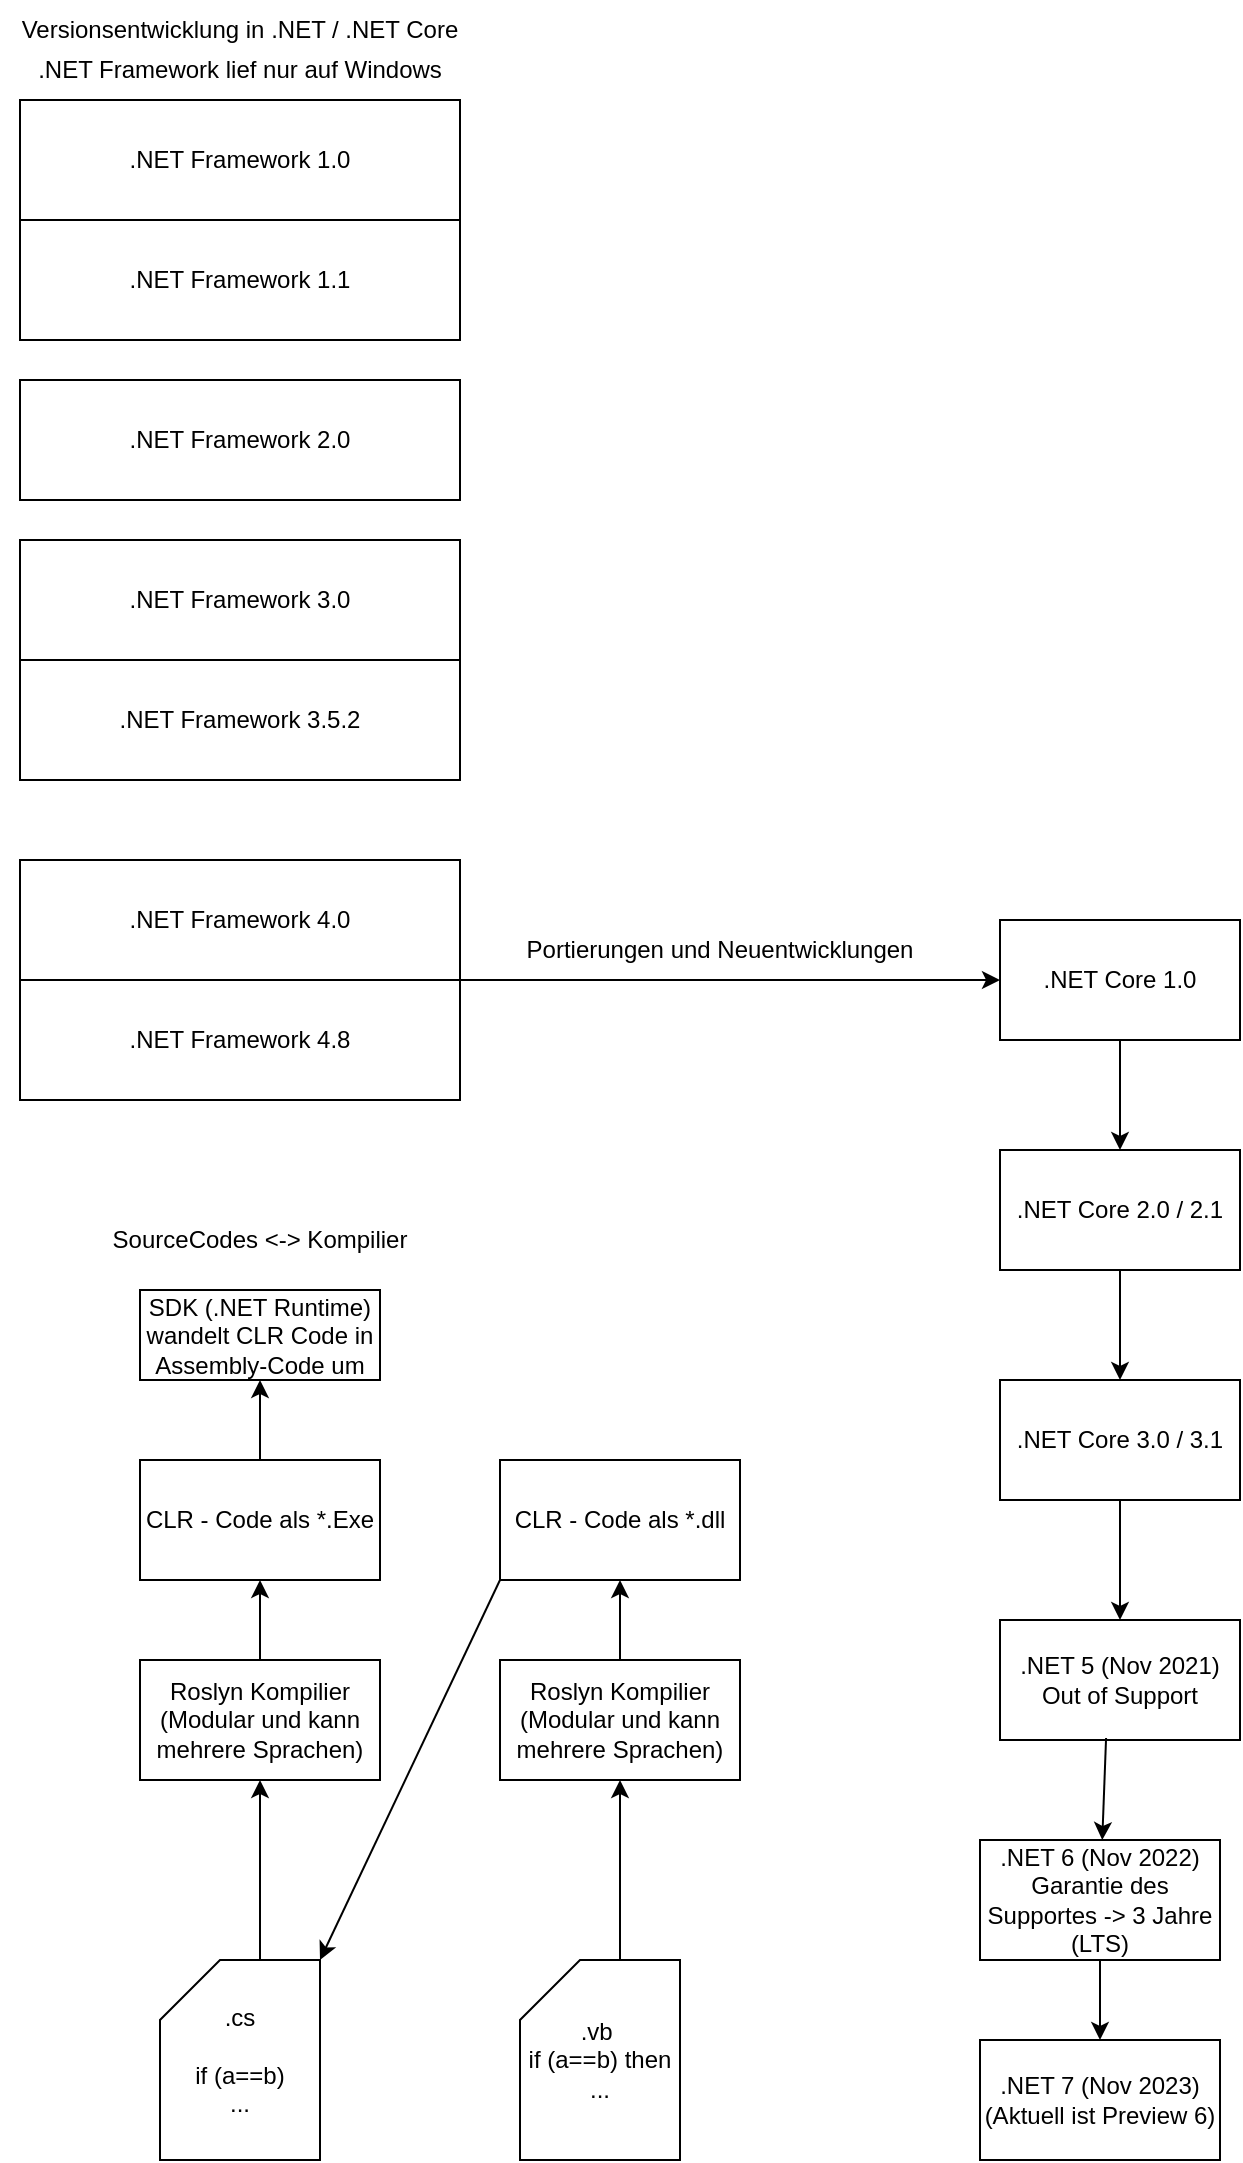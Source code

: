 <mxfile version="20.2.2" type="device"><diagram id="RwStZZrxuQNTJcZ5CIJO" name="Seite-1"><mxGraphModel dx="1422" dy="786" grid="1" gridSize="10" guides="1" tooltips="1" connect="1" arrows="1" fold="1" page="1" pageScale="1" pageWidth="827" pageHeight="1169" math="0" shadow="0"><root><mxCell id="0"/><mxCell id="1" parent="0"/><mxCell id="xV4bAandgSc_PfBhV2tK-2" value="Versionsentwicklung in .NET / .NET Core" style="text;html=1;strokeColor=none;fillColor=none;align=center;verticalAlign=middle;whiteSpace=wrap;rounded=0;" vertex="1" parent="1"><mxGeometry x="10" y="10" width="240" height="30" as="geometry"/></mxCell><mxCell id="xV4bAandgSc_PfBhV2tK-3" value=".NET Framework 1.0" style="rounded=0;whiteSpace=wrap;html=1;" vertex="1" parent="1"><mxGeometry x="20" y="60" width="220" height="60" as="geometry"/></mxCell><mxCell id="xV4bAandgSc_PfBhV2tK-4" value=".NET Framework 1.1" style="rounded=0;whiteSpace=wrap;html=1;" vertex="1" parent="1"><mxGeometry x="20" y="120" width="220" height="60" as="geometry"/></mxCell><mxCell id="xV4bAandgSc_PfBhV2tK-5" value=".NET Framework 2.0" style="rounded=0;whiteSpace=wrap;html=1;" vertex="1" parent="1"><mxGeometry x="20" y="200" width="220" height="60" as="geometry"/></mxCell><mxCell id="xV4bAandgSc_PfBhV2tK-6" value=".NET Framework 3.0" style="rounded=0;whiteSpace=wrap;html=1;" vertex="1" parent="1"><mxGeometry x="20" y="280" width="220" height="60" as="geometry"/></mxCell><mxCell id="xV4bAandgSc_PfBhV2tK-7" value=".NET Framework 3.5.2" style="rounded=0;whiteSpace=wrap;html=1;" vertex="1" parent="1"><mxGeometry x="20" y="340" width="220" height="60" as="geometry"/></mxCell><mxCell id="xV4bAandgSc_PfBhV2tK-8" value=".NET Framework 4.0" style="rounded=0;whiteSpace=wrap;html=1;" vertex="1" parent="1"><mxGeometry x="20" y="440" width="220" height="60" as="geometry"/></mxCell><mxCell id="xV4bAandgSc_PfBhV2tK-9" value=".NET Framework 4.8" style="rounded=0;whiteSpace=wrap;html=1;" vertex="1" parent="1"><mxGeometry x="20" y="500" width="220" height="60" as="geometry"/></mxCell><mxCell id="xV4bAandgSc_PfBhV2tK-10" value=".NET Framework lief nur auf Windows" style="text;html=1;strokeColor=none;fillColor=none;align=center;verticalAlign=middle;whiteSpace=wrap;rounded=0;" vertex="1" parent="1"><mxGeometry x="20" y="30" width="220" height="30" as="geometry"/></mxCell><mxCell id="xV4bAandgSc_PfBhV2tK-11" value=".NET Core 1.0" style="rounded=0;whiteSpace=wrap;html=1;" vertex="1" parent="1"><mxGeometry x="510" y="470" width="120" height="60" as="geometry"/></mxCell><mxCell id="xV4bAandgSc_PfBhV2tK-12" value="" style="endArrow=classic;html=1;rounded=0;exitX=1;exitY=0;exitDx=0;exitDy=0;" edge="1" parent="1" source="xV4bAandgSc_PfBhV2tK-9"><mxGeometry width="50" height="50" relative="1" as="geometry"><mxPoint x="390" y="400" as="sourcePoint"/><mxPoint x="510" y="500" as="targetPoint"/></mxGeometry></mxCell><mxCell id="xV4bAandgSc_PfBhV2tK-13" value="Portierungen und Neuentwicklungen" style="text;html=1;strokeColor=none;fillColor=none;align=center;verticalAlign=middle;whiteSpace=wrap;rounded=0;" vertex="1" parent="1"><mxGeometry x="270" y="470" width="200" height="30" as="geometry"/></mxCell><mxCell id="xV4bAandgSc_PfBhV2tK-14" value=".NET Core 2.0 / 2.1" style="rounded=0;whiteSpace=wrap;html=1;" vertex="1" parent="1"><mxGeometry x="510" y="585" width="120" height="60" as="geometry"/></mxCell><mxCell id="xV4bAandgSc_PfBhV2tK-15" value=".NET Core 3.0 / 3.1" style="rounded=0;whiteSpace=wrap;html=1;" vertex="1" parent="1"><mxGeometry x="510" y="700" width="120" height="60" as="geometry"/></mxCell><mxCell id="xV4bAandgSc_PfBhV2tK-16" value=".NET 5 (Nov 2021)&lt;br&gt;Out of Support" style="rounded=0;whiteSpace=wrap;html=1;" vertex="1" parent="1"><mxGeometry x="510" y="820" width="120" height="60" as="geometry"/></mxCell><mxCell id="xV4bAandgSc_PfBhV2tK-17" value=".NET 6 (Nov 2022) Garantie des Supportes -&amp;gt; 3 Jahre (LTS)" style="rounded=0;whiteSpace=wrap;html=1;" vertex="1" parent="1"><mxGeometry x="500" y="930" width="120" height="60" as="geometry"/></mxCell><mxCell id="xV4bAandgSc_PfBhV2tK-18" value=".NET 7 (Nov 2023)&lt;br&gt;(Aktuell ist Preview 6)" style="rounded=0;whiteSpace=wrap;html=1;" vertex="1" parent="1"><mxGeometry x="500" y="1030" width="120" height="60" as="geometry"/></mxCell><mxCell id="xV4bAandgSc_PfBhV2tK-19" value="" style="endArrow=classic;html=1;rounded=0;exitX=0.5;exitY=1;exitDx=0;exitDy=0;entryX=0.5;entryY=0;entryDx=0;entryDy=0;" edge="1" parent="1" source="xV4bAandgSc_PfBhV2tK-11" target="xV4bAandgSc_PfBhV2tK-14"><mxGeometry width="50" height="50" relative="1" as="geometry"><mxPoint x="390" y="830" as="sourcePoint"/><mxPoint x="440" y="780" as="targetPoint"/></mxGeometry></mxCell><mxCell id="xV4bAandgSc_PfBhV2tK-20" value="" style="endArrow=classic;html=1;rounded=0;exitX=0.5;exitY=1;exitDx=0;exitDy=0;entryX=0.5;entryY=0;entryDx=0;entryDy=0;" edge="1" parent="1" source="xV4bAandgSc_PfBhV2tK-14" target="xV4bAandgSc_PfBhV2tK-15"><mxGeometry width="50" height="50" relative="1" as="geometry"><mxPoint x="390" y="830" as="sourcePoint"/><mxPoint x="440" y="780" as="targetPoint"/></mxGeometry></mxCell><mxCell id="xV4bAandgSc_PfBhV2tK-21" value="" style="endArrow=classic;html=1;rounded=0;exitX=0.5;exitY=1;exitDx=0;exitDy=0;entryX=0.5;entryY=0;entryDx=0;entryDy=0;" edge="1" parent="1" source="xV4bAandgSc_PfBhV2tK-15" target="xV4bAandgSc_PfBhV2tK-16"><mxGeometry width="50" height="50" relative="1" as="geometry"><mxPoint x="390" y="830" as="sourcePoint"/><mxPoint x="440" y="780" as="targetPoint"/></mxGeometry></mxCell><mxCell id="xV4bAandgSc_PfBhV2tK-22" value="" style="endArrow=classic;html=1;rounded=0;exitX=0.442;exitY=0.983;exitDx=0;exitDy=0;exitPerimeter=0;" edge="1" parent="1" source="xV4bAandgSc_PfBhV2tK-16" target="xV4bAandgSc_PfBhV2tK-17"><mxGeometry width="50" height="50" relative="1" as="geometry"><mxPoint x="390" y="830" as="sourcePoint"/><mxPoint x="440" y="780" as="targetPoint"/></mxGeometry></mxCell><mxCell id="xV4bAandgSc_PfBhV2tK-23" value="" style="endArrow=classic;html=1;rounded=0;exitX=0.5;exitY=1;exitDx=0;exitDy=0;entryX=0.5;entryY=0;entryDx=0;entryDy=0;" edge="1" parent="1" source="xV4bAandgSc_PfBhV2tK-17" target="xV4bAandgSc_PfBhV2tK-18"><mxGeometry width="50" height="50" relative="1" as="geometry"><mxPoint x="390" y="830" as="sourcePoint"/><mxPoint x="440" y="780" as="targetPoint"/></mxGeometry></mxCell><mxCell id="xV4bAandgSc_PfBhV2tK-24" value="SourceCodes &amp;lt;-&amp;gt; Kompilier" style="text;html=1;strokeColor=none;fillColor=none;align=center;verticalAlign=middle;whiteSpace=wrap;rounded=0;" vertex="1" parent="1"><mxGeometry x="25" y="615" width="230" height="30" as="geometry"/></mxCell><mxCell id="xV4bAandgSc_PfBhV2tK-25" value=".cs&lt;br&gt;&lt;br&gt;if (a==b)&lt;br&gt;...&lt;br&gt;" style="shape=card;whiteSpace=wrap;html=1;" vertex="1" parent="1"><mxGeometry x="90" y="990" width="80" height="100" as="geometry"/></mxCell><mxCell id="xV4bAandgSc_PfBhV2tK-26" value="" style="endArrow=classic;html=1;rounded=0;entryX=0.5;entryY=1;entryDx=0;entryDy=0;" edge="1" parent="1" target="xV4bAandgSc_PfBhV2tK-27"><mxGeometry width="50" height="50" relative="1" as="geometry"><mxPoint x="140" y="990" as="sourcePoint"/><mxPoint x="145" y="900" as="targetPoint"/></mxGeometry></mxCell><mxCell id="xV4bAandgSc_PfBhV2tK-27" value="Roslyn Kompilier&lt;br&gt;(Modular und kann mehrere Sprachen)" style="rounded=0;whiteSpace=wrap;html=1;" vertex="1" parent="1"><mxGeometry x="80" y="840" width="120" height="60" as="geometry"/></mxCell><mxCell id="xV4bAandgSc_PfBhV2tK-28" value="" style="endArrow=classic;html=1;rounded=0;exitX=0.5;exitY=0;exitDx=0;exitDy=0;" edge="1" parent="1" source="xV4bAandgSc_PfBhV2tK-27" target="xV4bAandgSc_PfBhV2tK-29"><mxGeometry width="50" height="50" relative="1" as="geometry"><mxPoint x="390" y="770" as="sourcePoint"/><mxPoint x="140" y="800" as="targetPoint"/></mxGeometry></mxCell><mxCell id="xV4bAandgSc_PfBhV2tK-29" value="CLR - Code als *.Exe" style="rounded=0;whiteSpace=wrap;html=1;" vertex="1" parent="1"><mxGeometry x="80" y="740" width="120" height="60" as="geometry"/></mxCell><mxCell id="xV4bAandgSc_PfBhV2tK-30" value="" style="endArrow=classic;html=1;rounded=0;exitX=0.5;exitY=0;exitDx=0;exitDy=0;" edge="1" parent="1" source="xV4bAandgSc_PfBhV2tK-29" target="xV4bAandgSc_PfBhV2tK-31"><mxGeometry width="50" height="50" relative="1" as="geometry"><mxPoint x="390" y="770" as="sourcePoint"/><mxPoint x="140" y="700" as="targetPoint"/></mxGeometry></mxCell><mxCell id="xV4bAandgSc_PfBhV2tK-31" value="SDK (.NET Runtime) wandelt CLR Code in Assembly-Code um" style="rounded=0;whiteSpace=wrap;html=1;" vertex="1" parent="1"><mxGeometry x="80" y="655" width="120" height="45" as="geometry"/></mxCell><mxCell id="xV4bAandgSc_PfBhV2tK-33" value=".vb&amp;nbsp;&lt;br&gt;if (a==b) then&lt;br&gt;..." style="shape=card;whiteSpace=wrap;html=1;" vertex="1" parent="1"><mxGeometry x="270" y="990" width="80" height="100" as="geometry"/></mxCell><mxCell id="xV4bAandgSc_PfBhV2tK-39" value="" style="endArrow=classic;html=1;rounded=0;entryX=0.5;entryY=1;entryDx=0;entryDy=0;" edge="1" parent="1" target="xV4bAandgSc_PfBhV2tK-40"><mxGeometry width="50" height="50" relative="1" as="geometry"><mxPoint x="320" y="990" as="sourcePoint"/><mxPoint x="325" y="900" as="targetPoint"/></mxGeometry></mxCell><mxCell id="xV4bAandgSc_PfBhV2tK-40" value="Roslyn Kompilier&lt;br&gt;(Modular und kann mehrere Sprachen)" style="rounded=0;whiteSpace=wrap;html=1;" vertex="1" parent="1"><mxGeometry x="260" y="840" width="120" height="60" as="geometry"/></mxCell><mxCell id="xV4bAandgSc_PfBhV2tK-41" value="" style="endArrow=classic;html=1;rounded=0;exitX=0.5;exitY=0;exitDx=0;exitDy=0;" edge="1" parent="1" source="xV4bAandgSc_PfBhV2tK-40" target="xV4bAandgSc_PfBhV2tK-42"><mxGeometry width="50" height="50" relative="1" as="geometry"><mxPoint x="570" y="770" as="sourcePoint"/><mxPoint x="320" y="800" as="targetPoint"/></mxGeometry></mxCell><mxCell id="xV4bAandgSc_PfBhV2tK-42" value="CLR - Code als *.dll" style="rounded=0;whiteSpace=wrap;html=1;" vertex="1" parent="1"><mxGeometry x="260" y="740" width="120" height="60" as="geometry"/></mxCell><mxCell id="xV4bAandgSc_PfBhV2tK-43" value="" style="endArrow=classic;html=1;rounded=0;entryX=1;entryY=0;entryDx=0;entryDy=0;entryPerimeter=0;exitX=0;exitY=1;exitDx=0;exitDy=0;" edge="1" parent="1" source="xV4bAandgSc_PfBhV2tK-42" target="xV4bAandgSc_PfBhV2tK-25"><mxGeometry width="50" height="50" relative="1" as="geometry"><mxPoint x="390" y="740" as="sourcePoint"/><mxPoint x="440" y="690" as="targetPoint"/></mxGeometry></mxCell></root></mxGraphModel></diagram></mxfile>